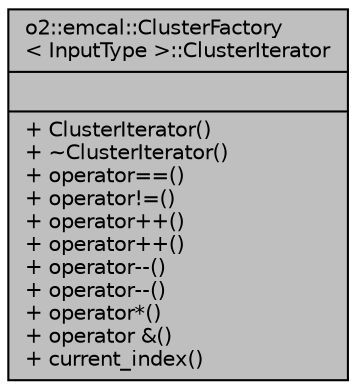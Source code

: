 digraph "o2::emcal::ClusterFactory&lt; InputType &gt;::ClusterIterator"
{
 // INTERACTIVE_SVG=YES
  bgcolor="transparent";
  edge [fontname="Helvetica",fontsize="10",labelfontname="Helvetica",labelfontsize="10"];
  node [fontname="Helvetica",fontsize="10",shape=record];
  Node1 [label="{o2::emcal::ClusterFactory\l\< InputType \>::ClusterIterator\n||+ ClusterIterator()\l+ ~ClusterIterator()\l+ operator==()\l+ operator!=()\l+ operator++()\l+ operator++()\l+ operator--()\l+ operator--()\l+ operator*()\l+ operator &()\l+ current_index()\l}",height=0.2,width=0.4,color="black", fillcolor="grey75", style="filled", fontcolor="black"];
}
